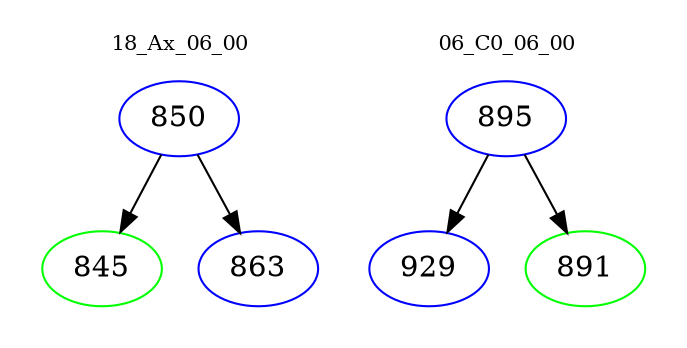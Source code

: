 digraph{
subgraph cluster_0 {
color = white
label = "18_Ax_06_00";
fontsize=10;
T0_850 [label="850", color="blue"]
T0_850 -> T0_845 [color="black"]
T0_845 [label="845", color="green"]
T0_850 -> T0_863 [color="black"]
T0_863 [label="863", color="blue"]
}
subgraph cluster_1 {
color = white
label = "06_C0_06_00";
fontsize=10;
T1_895 [label="895", color="blue"]
T1_895 -> T1_929 [color="black"]
T1_929 [label="929", color="blue"]
T1_895 -> T1_891 [color="black"]
T1_891 [label="891", color="green"]
}
}
